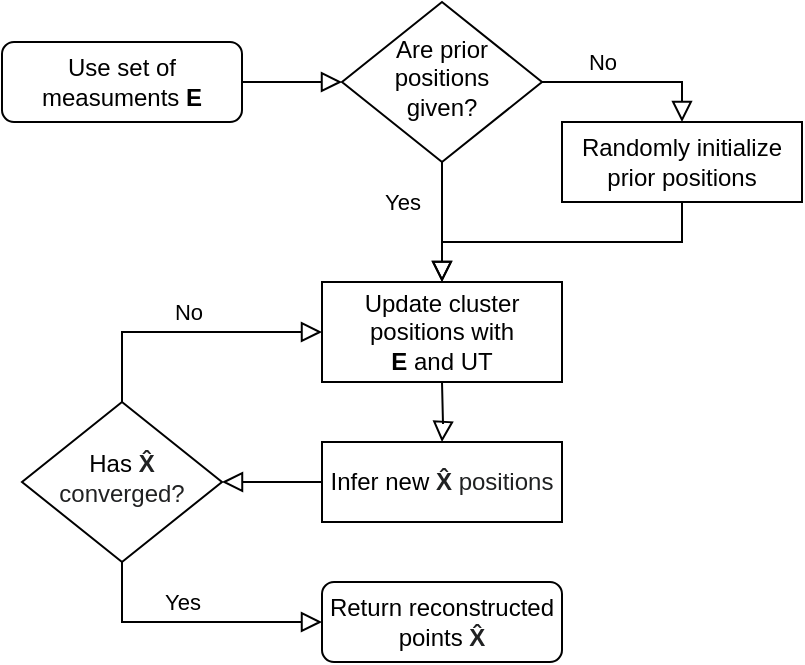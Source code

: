 <mxfile version="15.5.8" type="device"><diagram id="C5RBs43oDa-KdzZeNtuy" name="Page-1"><mxGraphModel dx="1102" dy="525" grid="1" gridSize="10" guides="1" tooltips="1" connect="1" arrows="1" fold="1" page="1" pageScale="1" pageWidth="827" pageHeight="1169" math="0" shadow="0"><root><mxCell id="WIyWlLk6GJQsqaUBKTNV-0"/><mxCell id="WIyWlLk6GJQsqaUBKTNV-1" parent="WIyWlLk6GJQsqaUBKTNV-0"/><mxCell id="WIyWlLk6GJQsqaUBKTNV-2" value="" style="rounded=0;html=1;jettySize=auto;orthogonalLoop=1;fontSize=11;endArrow=block;endFill=0;endSize=8;strokeWidth=1;shadow=0;labelBackgroundColor=none;edgeStyle=orthogonalEdgeStyle;exitX=1;exitY=0.5;exitDx=0;exitDy=0;" parent="WIyWlLk6GJQsqaUBKTNV-1" source="j4JwIMaSZcUIlyYeolk_-0" target="WIyWlLk6GJQsqaUBKTNV-6" edge="1"><mxGeometry relative="1" as="geometry"><mxPoint x="340" y="150" as="sourcePoint"/></mxGeometry></mxCell><mxCell id="WIyWlLk6GJQsqaUBKTNV-4" value="Yes" style="rounded=0;html=1;jettySize=auto;orthogonalLoop=1;fontSize=11;endArrow=block;endFill=0;endSize=8;strokeWidth=1;shadow=0;labelBackgroundColor=none;edgeStyle=orthogonalEdgeStyle;entryX=0.5;entryY=0;entryDx=0;entryDy=0;exitX=0.5;exitY=1;exitDx=0;exitDy=0;" parent="WIyWlLk6GJQsqaUBKTNV-1" source="WIyWlLk6GJQsqaUBKTNV-6" target="aIl7rK-2OQpJ5yscqKJ_-3" edge="1"><mxGeometry x="-0.333" y="-20" relative="1" as="geometry"><mxPoint as="offset"/><mxPoint x="440" y="170" as="sourcePoint"/><mxPoint x="440" y="220" as="targetPoint"/></mxGeometry></mxCell><mxCell id="WIyWlLk6GJQsqaUBKTNV-5" value="No" style="edgeStyle=orthogonalEdgeStyle;rounded=0;html=1;jettySize=auto;orthogonalLoop=1;fontSize=11;endArrow=block;endFill=0;endSize=8;strokeWidth=1;shadow=0;labelBackgroundColor=none;entryX=0.5;entryY=0;entryDx=0;entryDy=0;" parent="WIyWlLk6GJQsqaUBKTNV-1" source="WIyWlLk6GJQsqaUBKTNV-6" target="WIyWlLk6GJQsqaUBKTNV-7" edge="1"><mxGeometry x="-0.333" y="10" relative="1" as="geometry"><mxPoint as="offset"/></mxGeometry></mxCell><mxCell id="WIyWlLk6GJQsqaUBKTNV-6" value="Are prior positions &lt;br&gt;given?" style="rhombus;whiteSpace=wrap;html=1;shadow=0;fontFamily=Helvetica;fontSize=12;align=center;strokeWidth=1;spacing=6;spacingTop=-4;" parent="WIyWlLk6GJQsqaUBKTNV-1" vertex="1"><mxGeometry x="390" y="110" width="100" height="80" as="geometry"/></mxCell><mxCell id="j4JwIMaSZcUIlyYeolk_-25" style="edgeStyle=orthogonalEdgeStyle;rounded=0;orthogonalLoop=1;jettySize=auto;html=1;entryX=0.5;entryY=0;entryDx=0;entryDy=0;fontFamily=Helvetica;fontSize=11;shadow=0;strokeWidth=1;labelBackgroundColor=none;endFill=0;endArrow=block;endSize=8;" parent="WIyWlLk6GJQsqaUBKTNV-1" source="WIyWlLk6GJQsqaUBKTNV-7" target="aIl7rK-2OQpJ5yscqKJ_-3" edge="1"><mxGeometry relative="1" as="geometry"><mxPoint x="500" y="240" as="targetPoint"/><Array as="points"><mxPoint x="560" y="230"/><mxPoint x="440" y="230"/></Array></mxGeometry></mxCell><mxCell id="WIyWlLk6GJQsqaUBKTNV-7" value="Randomly initialize prior positions" style="rounded=0;whiteSpace=wrap;html=1;fontSize=12;glass=0;" parent="WIyWlLk6GJQsqaUBKTNV-1" vertex="1"><mxGeometry x="500" y="170" width="120" height="40" as="geometry"/></mxCell><mxCell id="j4JwIMaSZcUIlyYeolk_-0" value="Use set of measuments &lt;b&gt;E&lt;/b&gt;" style="rounded=1;whiteSpace=wrap;html=1;fontSize=12;glass=0;strokeWidth=1;shadow=0;" parent="WIyWlLk6GJQsqaUBKTNV-1" vertex="1"><mxGeometry x="220" y="130" width="120" height="40" as="geometry"/></mxCell><mxCell id="j4JwIMaSZcUIlyYeolk_-4" value="No" style="edgeStyle=orthogonalEdgeStyle;rounded=0;html=1;jettySize=auto;orthogonalLoop=1;fontSize=11;endArrow=block;endFill=0;endSize=8;strokeWidth=1;shadow=0;labelBackgroundColor=none;exitX=0.5;exitY=0;exitDx=0;exitDy=0;entryX=0;entryY=0.5;entryDx=0;entryDy=0;" parent="WIyWlLk6GJQsqaUBKTNV-1" source="j4JwIMaSZcUIlyYeolk_-5" target="aIl7rK-2OQpJ5yscqKJ_-3" edge="1"><mxGeometry y="10" relative="1" as="geometry"><mxPoint as="offset"/><mxPoint x="340" y="280" as="sourcePoint"/><mxPoint x="396" y="220" as="targetPoint"/><Array as="points"><mxPoint x="280" y="275"/></Array></mxGeometry></mxCell><mxCell id="j4JwIMaSZcUIlyYeolk_-5" value="Has&amp;nbsp;&lt;b style=&quot;color: rgb(32 , 33 , 34) ; background-color: rgb(255 , 255 , 255)&quot;&gt;X̂ &lt;/b&gt;&lt;span style=&quot;color: rgb(32 , 33 , 34) ; background-color: rgb(255 , 255 , 255)&quot;&gt;converged?&lt;/span&gt;" style="rhombus;whiteSpace=wrap;html=1;shadow=0;fontFamily=Helvetica;fontSize=12;align=center;strokeWidth=1;spacing=6;spacingTop=-4;" parent="WIyWlLk6GJQsqaUBKTNV-1" vertex="1"><mxGeometry x="230" y="310" width="100" height="80" as="geometry"/></mxCell><mxCell id="j4JwIMaSZcUIlyYeolk_-13" value="Yes" style="rounded=0;html=1;jettySize=auto;orthogonalLoop=1;fontSize=11;endArrow=block;endFill=0;endSize=8;strokeWidth=1;shadow=0;labelBackgroundColor=none;edgeStyle=orthogonalEdgeStyle;exitX=0.5;exitY=1;exitDx=0;exitDy=0;entryX=0;entryY=0.5;entryDx=0;entryDy=0;" parent="WIyWlLk6GJQsqaUBKTNV-1" source="j4JwIMaSZcUIlyYeolk_-5" target="aIl7rK-2OQpJ5yscqKJ_-5" edge="1"><mxGeometry x="-0.077" y="10" relative="1" as="geometry"><mxPoint as="offset"/><mxPoint x="400" y="150" as="sourcePoint"/><mxPoint x="240" y="380" as="targetPoint"/></mxGeometry></mxCell><mxCell id="aIl7rK-2OQpJ5yscqKJ_-2" value="" style="edgeStyle=orthogonalEdgeStyle;rounded=0;orthogonalLoop=1;jettySize=auto;html=1;fontSize=11;endArrow=block;endFill=0;shadow=0;strokeWidth=1;labelBackgroundColor=none;endSize=8;exitX=0;exitY=0.5;exitDx=0;exitDy=0;entryX=1;entryY=0.5;entryDx=0;entryDy=0;" edge="1" parent="WIyWlLk6GJQsqaUBKTNV-1" source="aIl7rK-2OQpJ5yscqKJ_-0" target="j4JwIMaSZcUIlyYeolk_-5"><mxGeometry relative="1" as="geometry"/></mxCell><mxCell id="aIl7rK-2OQpJ5yscqKJ_-0" value="Infer new&amp;nbsp;&lt;b style=&quot;color: rgb(32 , 33 , 34) ; background-color: rgb(255 , 255 , 255)&quot;&gt;X̂ &lt;/b&gt;&lt;span style=&quot;color: rgb(32 , 33 , 34) ; background-color: rgb(255 , 255 , 255)&quot;&gt;positions&lt;/span&gt;" style="rounded=0;whiteSpace=wrap;html=1;fontSize=12;glass=0;" vertex="1" parent="WIyWlLk6GJQsqaUBKTNV-1"><mxGeometry x="380" y="330" width="120" height="40" as="geometry"/></mxCell><mxCell id="aIl7rK-2OQpJ5yscqKJ_-4" value="" style="edgeStyle=orthogonalEdgeStyle;rounded=0;orthogonalLoop=1;jettySize=auto;html=1;fontSize=11;endArrow=block;endFill=0;shadow=0;strokeWidth=1;labelBackgroundColor=none;endSize=8;" edge="1" parent="WIyWlLk6GJQsqaUBKTNV-1" target="aIl7rK-2OQpJ5yscqKJ_-0"><mxGeometry relative="1" as="geometry"><mxPoint x="440" y="300" as="sourcePoint"/></mxGeometry></mxCell><mxCell id="aIl7rK-2OQpJ5yscqKJ_-3" value="Update cluster positions with &lt;br&gt;&lt;b&gt;E&lt;/b&gt;&amp;nbsp;and UT" style="rounded=0;whiteSpace=wrap;html=1;fontSize=12;glass=0;" vertex="1" parent="WIyWlLk6GJQsqaUBKTNV-1"><mxGeometry x="380" y="250" width="120" height="50" as="geometry"/></mxCell><mxCell id="aIl7rK-2OQpJ5yscqKJ_-5" value="Return reconstructed points&amp;nbsp;&lt;b style=&quot;color: rgb(32 , 33 , 34) ; background-color: rgb(255 , 255 , 255)&quot;&gt;X̂&lt;/b&gt;" style="rounded=1;whiteSpace=wrap;html=1;fontSize=12;glass=0;strokeWidth=1;shadow=0;" vertex="1" parent="WIyWlLk6GJQsqaUBKTNV-1"><mxGeometry x="380" y="400" width="120" height="40" as="geometry"/></mxCell></root></mxGraphModel></diagram></mxfile>